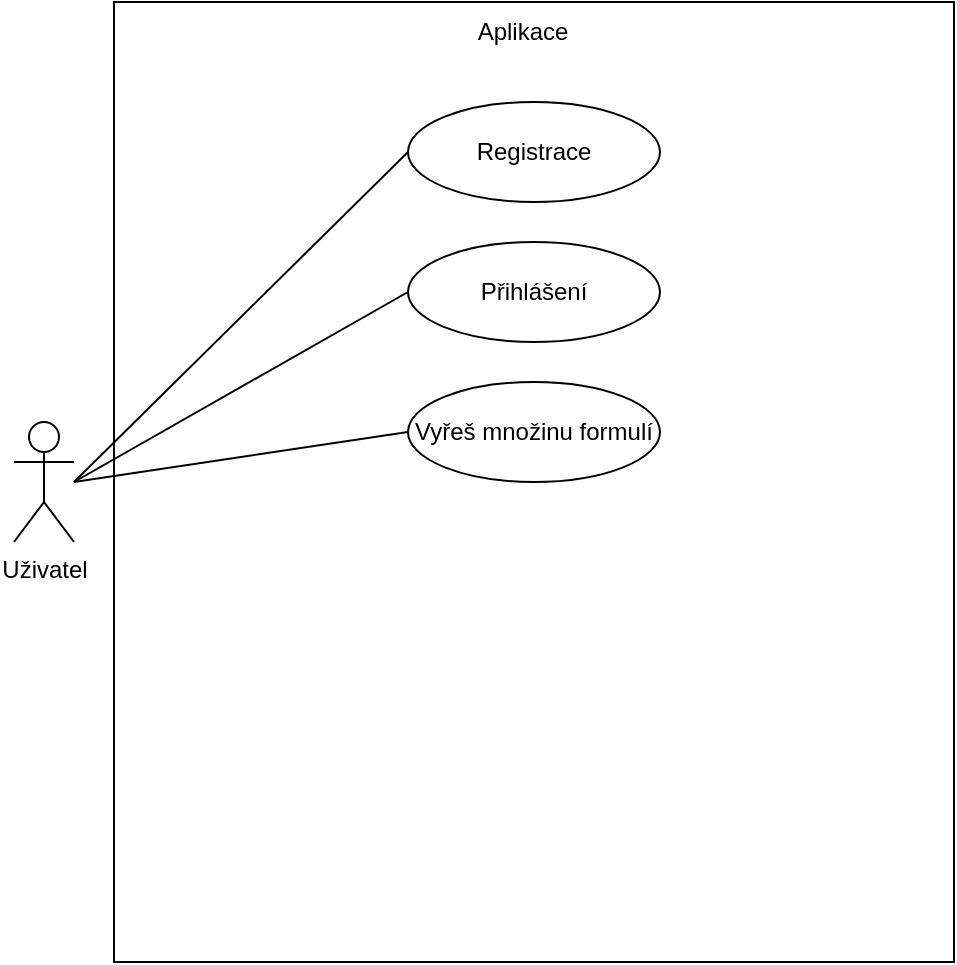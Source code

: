 <mxfile version="26.1.1">
  <diagram name="Stránka-1" id="dDIm0GGGusIf72wCVZNF">
    <mxGraphModel dx="1434" dy="738" grid="1" gridSize="10" guides="1" tooltips="1" connect="1" arrows="1" fold="1" page="1" pageScale="1" pageWidth="827" pageHeight="1169" math="0" shadow="0">
      <root>
        <mxCell id="0" />
        <mxCell id="1" parent="0" />
        <mxCell id="wm6jynxmhWI2JTYKWlAa-1" value="Uživatel" style="shape=umlActor;verticalLabelPosition=bottom;verticalAlign=top;html=1;outlineConnect=0;" vertex="1" parent="1">
          <mxGeometry x="160" y="240" width="30" height="60" as="geometry" />
        </mxCell>
        <mxCell id="wm6jynxmhWI2JTYKWlAa-4" value="" style="rounded=0;whiteSpace=wrap;html=1;" vertex="1" parent="1">
          <mxGeometry x="210" y="30" width="420" height="480" as="geometry" />
        </mxCell>
        <mxCell id="wm6jynxmhWI2JTYKWlAa-5" value="Aplikace" style="text;html=1;align=center;verticalAlign=middle;resizable=0;points=[];autosize=1;strokeColor=none;fillColor=none;" vertex="1" parent="1">
          <mxGeometry x="379" y="30" width="70" height="30" as="geometry" />
        </mxCell>
        <mxCell id="wm6jynxmhWI2JTYKWlAa-6" value="Registrace" style="ellipse;whiteSpace=wrap;html=1;" vertex="1" parent="1">
          <mxGeometry x="357" y="80" width="126" height="50" as="geometry" />
        </mxCell>
        <mxCell id="wm6jynxmhWI2JTYKWlAa-7" value="Přihlášení" style="ellipse;whiteSpace=wrap;html=1;" vertex="1" parent="1">
          <mxGeometry x="357" y="150" width="126" height="50" as="geometry" />
        </mxCell>
        <mxCell id="wm6jynxmhWI2JTYKWlAa-8" value="Vyřeš množinu formulí" style="ellipse;whiteSpace=wrap;html=1;" vertex="1" parent="1">
          <mxGeometry x="357" y="220" width="126" height="50" as="geometry" />
        </mxCell>
        <mxCell id="wm6jynxmhWI2JTYKWlAa-10" value="" style="endArrow=none;html=1;rounded=0;entryX=0;entryY=0.5;entryDx=0;entryDy=0;" edge="1" parent="1" target="wm6jynxmhWI2JTYKWlAa-6">
          <mxGeometry width="50" height="50" relative="1" as="geometry">
            <mxPoint x="190" y="270" as="sourcePoint" />
            <mxPoint x="240" y="220" as="targetPoint" />
          </mxGeometry>
        </mxCell>
        <mxCell id="wm6jynxmhWI2JTYKWlAa-11" value="" style="endArrow=none;html=1;rounded=0;entryX=0;entryY=0.5;entryDx=0;entryDy=0;" edge="1" parent="1" target="wm6jynxmhWI2JTYKWlAa-7">
          <mxGeometry width="50" height="50" relative="1" as="geometry">
            <mxPoint x="190" y="270" as="sourcePoint" />
            <mxPoint x="367" y="115" as="targetPoint" />
          </mxGeometry>
        </mxCell>
        <mxCell id="wm6jynxmhWI2JTYKWlAa-12" value="" style="endArrow=none;html=1;rounded=0;entryX=0;entryY=0.5;entryDx=0;entryDy=0;" edge="1" parent="1" target="wm6jynxmhWI2JTYKWlAa-8">
          <mxGeometry width="50" height="50" relative="1" as="geometry">
            <mxPoint x="190" y="270" as="sourcePoint" />
            <mxPoint x="377" y="125" as="targetPoint" />
          </mxGeometry>
        </mxCell>
      </root>
    </mxGraphModel>
  </diagram>
</mxfile>
